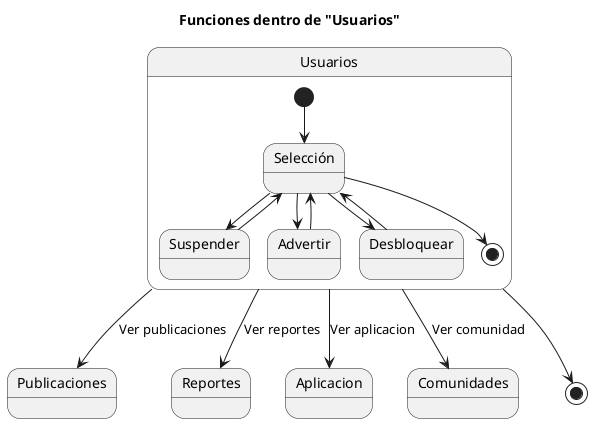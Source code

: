 @startuml
title Funciones dentro de "Usuarios"

state Usuarios {
  [*] --> Selección
  Selección --> Suspender
  Selección --> Advertir
  Selección --> Desbloquear
  Suspender --> Selección
  Advertir --> Selección
  Desbloquear --> Selección
  Selección --> [*]
}

Usuarios --> Publicaciones: Ver publicaciones
Usuarios --> Reportes: Ver reportes
Usuarios --> Aplicacion: Ver aplicacion
Usuarios --> Comunidades: Ver comunidad
Usuarios --> [*]
@enduml
